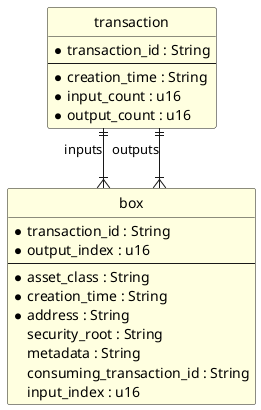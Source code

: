 @startuml

' hide the spot
hide circle

' avoid problems with angled crows feet
skinparam linetype ortho

skinparam class {
BackgroundColor LightYellow
}

entity box {
*transaction_id : String
*output_index : u16
--
*asset_class : String
*creation_time : String
*address : String
security_root : String
metadata : String
consuming_transaction_id : String
input_index : u16
}

entity transaction {
*transaction_id : String
--
*creation_time : String
*input_count : u16
*output_count : u16
}

transaction ||--|{ box : inputs
transaction ||--|{ box : outputs
@enduml
